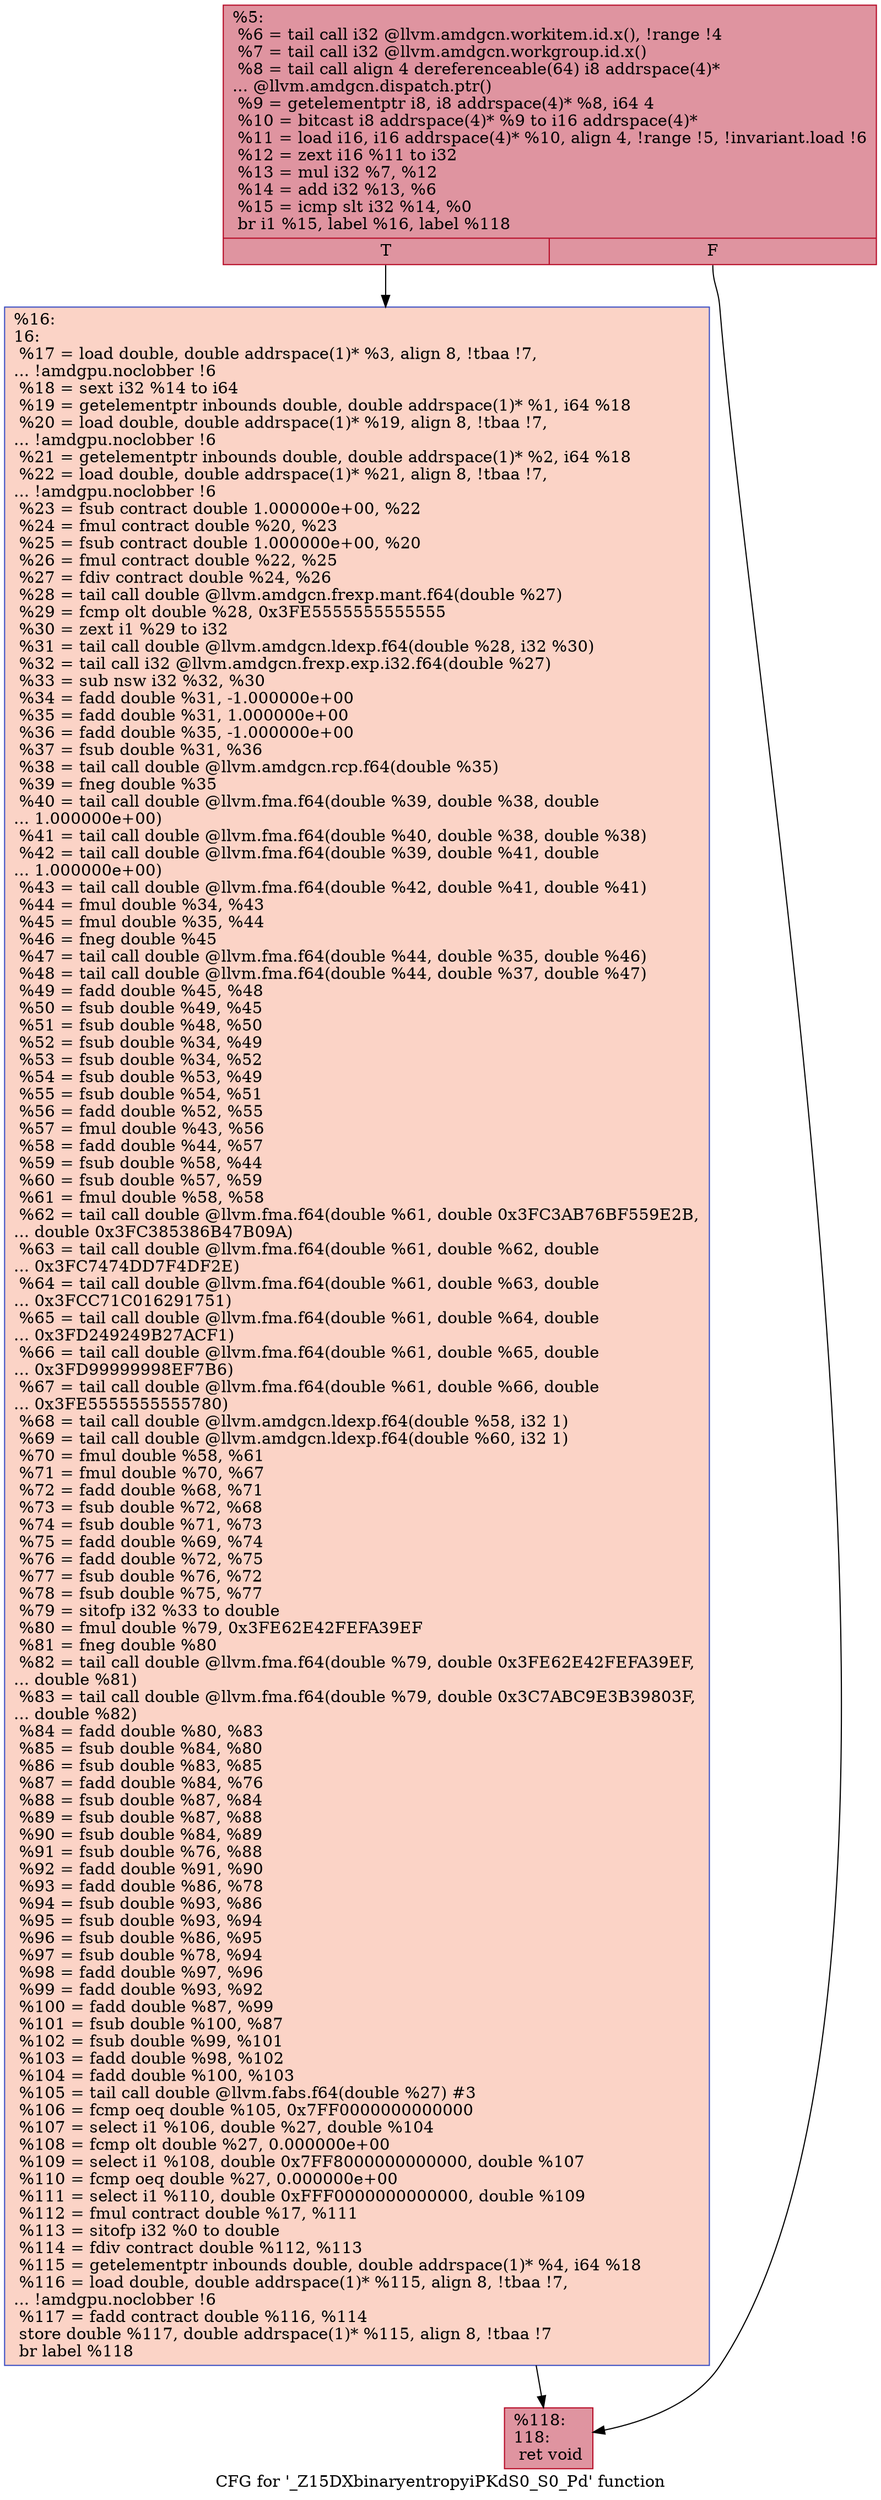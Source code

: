 digraph "CFG for '_Z15DXbinaryentropyiPKdS0_S0_Pd' function" {
	label="CFG for '_Z15DXbinaryentropyiPKdS0_S0_Pd' function";

	Node0x4d945f0 [shape=record,color="#b70d28ff", style=filled, fillcolor="#b70d2870",label="{%5:\l  %6 = tail call i32 @llvm.amdgcn.workitem.id.x(), !range !4\l  %7 = tail call i32 @llvm.amdgcn.workgroup.id.x()\l  %8 = tail call align 4 dereferenceable(64) i8 addrspace(4)*\l... @llvm.amdgcn.dispatch.ptr()\l  %9 = getelementptr i8, i8 addrspace(4)* %8, i64 4\l  %10 = bitcast i8 addrspace(4)* %9 to i16 addrspace(4)*\l  %11 = load i16, i16 addrspace(4)* %10, align 4, !range !5, !invariant.load !6\l  %12 = zext i16 %11 to i32\l  %13 = mul i32 %7, %12\l  %14 = add i32 %13, %6\l  %15 = icmp slt i32 %14, %0\l  br i1 %15, label %16, label %118\l|{<s0>T|<s1>F}}"];
	Node0x4d945f0:s0 -> Node0x4d964c0;
	Node0x4d945f0:s1 -> Node0x4d96550;
	Node0x4d964c0 [shape=record,color="#3d50c3ff", style=filled, fillcolor="#f59c7d70",label="{%16:\l16:                                               \l  %17 = load double, double addrspace(1)* %3, align 8, !tbaa !7,\l... !amdgpu.noclobber !6\l  %18 = sext i32 %14 to i64\l  %19 = getelementptr inbounds double, double addrspace(1)* %1, i64 %18\l  %20 = load double, double addrspace(1)* %19, align 8, !tbaa !7,\l... !amdgpu.noclobber !6\l  %21 = getelementptr inbounds double, double addrspace(1)* %2, i64 %18\l  %22 = load double, double addrspace(1)* %21, align 8, !tbaa !7,\l... !amdgpu.noclobber !6\l  %23 = fsub contract double 1.000000e+00, %22\l  %24 = fmul contract double %20, %23\l  %25 = fsub contract double 1.000000e+00, %20\l  %26 = fmul contract double %22, %25\l  %27 = fdiv contract double %24, %26\l  %28 = tail call double @llvm.amdgcn.frexp.mant.f64(double %27)\l  %29 = fcmp olt double %28, 0x3FE5555555555555\l  %30 = zext i1 %29 to i32\l  %31 = tail call double @llvm.amdgcn.ldexp.f64(double %28, i32 %30)\l  %32 = tail call i32 @llvm.amdgcn.frexp.exp.i32.f64(double %27)\l  %33 = sub nsw i32 %32, %30\l  %34 = fadd double %31, -1.000000e+00\l  %35 = fadd double %31, 1.000000e+00\l  %36 = fadd double %35, -1.000000e+00\l  %37 = fsub double %31, %36\l  %38 = tail call double @llvm.amdgcn.rcp.f64(double %35)\l  %39 = fneg double %35\l  %40 = tail call double @llvm.fma.f64(double %39, double %38, double\l... 1.000000e+00)\l  %41 = tail call double @llvm.fma.f64(double %40, double %38, double %38)\l  %42 = tail call double @llvm.fma.f64(double %39, double %41, double\l... 1.000000e+00)\l  %43 = tail call double @llvm.fma.f64(double %42, double %41, double %41)\l  %44 = fmul double %34, %43\l  %45 = fmul double %35, %44\l  %46 = fneg double %45\l  %47 = tail call double @llvm.fma.f64(double %44, double %35, double %46)\l  %48 = tail call double @llvm.fma.f64(double %44, double %37, double %47)\l  %49 = fadd double %45, %48\l  %50 = fsub double %49, %45\l  %51 = fsub double %48, %50\l  %52 = fsub double %34, %49\l  %53 = fsub double %34, %52\l  %54 = fsub double %53, %49\l  %55 = fsub double %54, %51\l  %56 = fadd double %52, %55\l  %57 = fmul double %43, %56\l  %58 = fadd double %44, %57\l  %59 = fsub double %58, %44\l  %60 = fsub double %57, %59\l  %61 = fmul double %58, %58\l  %62 = tail call double @llvm.fma.f64(double %61, double 0x3FC3AB76BF559E2B,\l... double 0x3FC385386B47B09A)\l  %63 = tail call double @llvm.fma.f64(double %61, double %62, double\l... 0x3FC7474DD7F4DF2E)\l  %64 = tail call double @llvm.fma.f64(double %61, double %63, double\l... 0x3FCC71C016291751)\l  %65 = tail call double @llvm.fma.f64(double %61, double %64, double\l... 0x3FD249249B27ACF1)\l  %66 = tail call double @llvm.fma.f64(double %61, double %65, double\l... 0x3FD99999998EF7B6)\l  %67 = tail call double @llvm.fma.f64(double %61, double %66, double\l... 0x3FE5555555555780)\l  %68 = tail call double @llvm.amdgcn.ldexp.f64(double %58, i32 1)\l  %69 = tail call double @llvm.amdgcn.ldexp.f64(double %60, i32 1)\l  %70 = fmul double %58, %61\l  %71 = fmul double %70, %67\l  %72 = fadd double %68, %71\l  %73 = fsub double %72, %68\l  %74 = fsub double %71, %73\l  %75 = fadd double %69, %74\l  %76 = fadd double %72, %75\l  %77 = fsub double %76, %72\l  %78 = fsub double %75, %77\l  %79 = sitofp i32 %33 to double\l  %80 = fmul double %79, 0x3FE62E42FEFA39EF\l  %81 = fneg double %80\l  %82 = tail call double @llvm.fma.f64(double %79, double 0x3FE62E42FEFA39EF,\l... double %81)\l  %83 = tail call double @llvm.fma.f64(double %79, double 0x3C7ABC9E3B39803F,\l... double %82)\l  %84 = fadd double %80, %83\l  %85 = fsub double %84, %80\l  %86 = fsub double %83, %85\l  %87 = fadd double %84, %76\l  %88 = fsub double %87, %84\l  %89 = fsub double %87, %88\l  %90 = fsub double %84, %89\l  %91 = fsub double %76, %88\l  %92 = fadd double %91, %90\l  %93 = fadd double %86, %78\l  %94 = fsub double %93, %86\l  %95 = fsub double %93, %94\l  %96 = fsub double %86, %95\l  %97 = fsub double %78, %94\l  %98 = fadd double %97, %96\l  %99 = fadd double %93, %92\l  %100 = fadd double %87, %99\l  %101 = fsub double %100, %87\l  %102 = fsub double %99, %101\l  %103 = fadd double %98, %102\l  %104 = fadd double %100, %103\l  %105 = tail call double @llvm.fabs.f64(double %27) #3\l  %106 = fcmp oeq double %105, 0x7FF0000000000000\l  %107 = select i1 %106, double %27, double %104\l  %108 = fcmp olt double %27, 0.000000e+00\l  %109 = select i1 %108, double 0x7FF8000000000000, double %107\l  %110 = fcmp oeq double %27, 0.000000e+00\l  %111 = select i1 %110, double 0xFFF0000000000000, double %109\l  %112 = fmul contract double %17, %111\l  %113 = sitofp i32 %0 to double\l  %114 = fdiv contract double %112, %113\l  %115 = getelementptr inbounds double, double addrspace(1)* %4, i64 %18\l  %116 = load double, double addrspace(1)* %115, align 8, !tbaa !7,\l... !amdgpu.noclobber !6\l  %117 = fadd contract double %116, %114\l  store double %117, double addrspace(1)* %115, align 8, !tbaa !7\l  br label %118\l}"];
	Node0x4d964c0 -> Node0x4d96550;
	Node0x4d96550 [shape=record,color="#b70d28ff", style=filled, fillcolor="#b70d2870",label="{%118:\l118:                                              \l  ret void\l}"];
}
